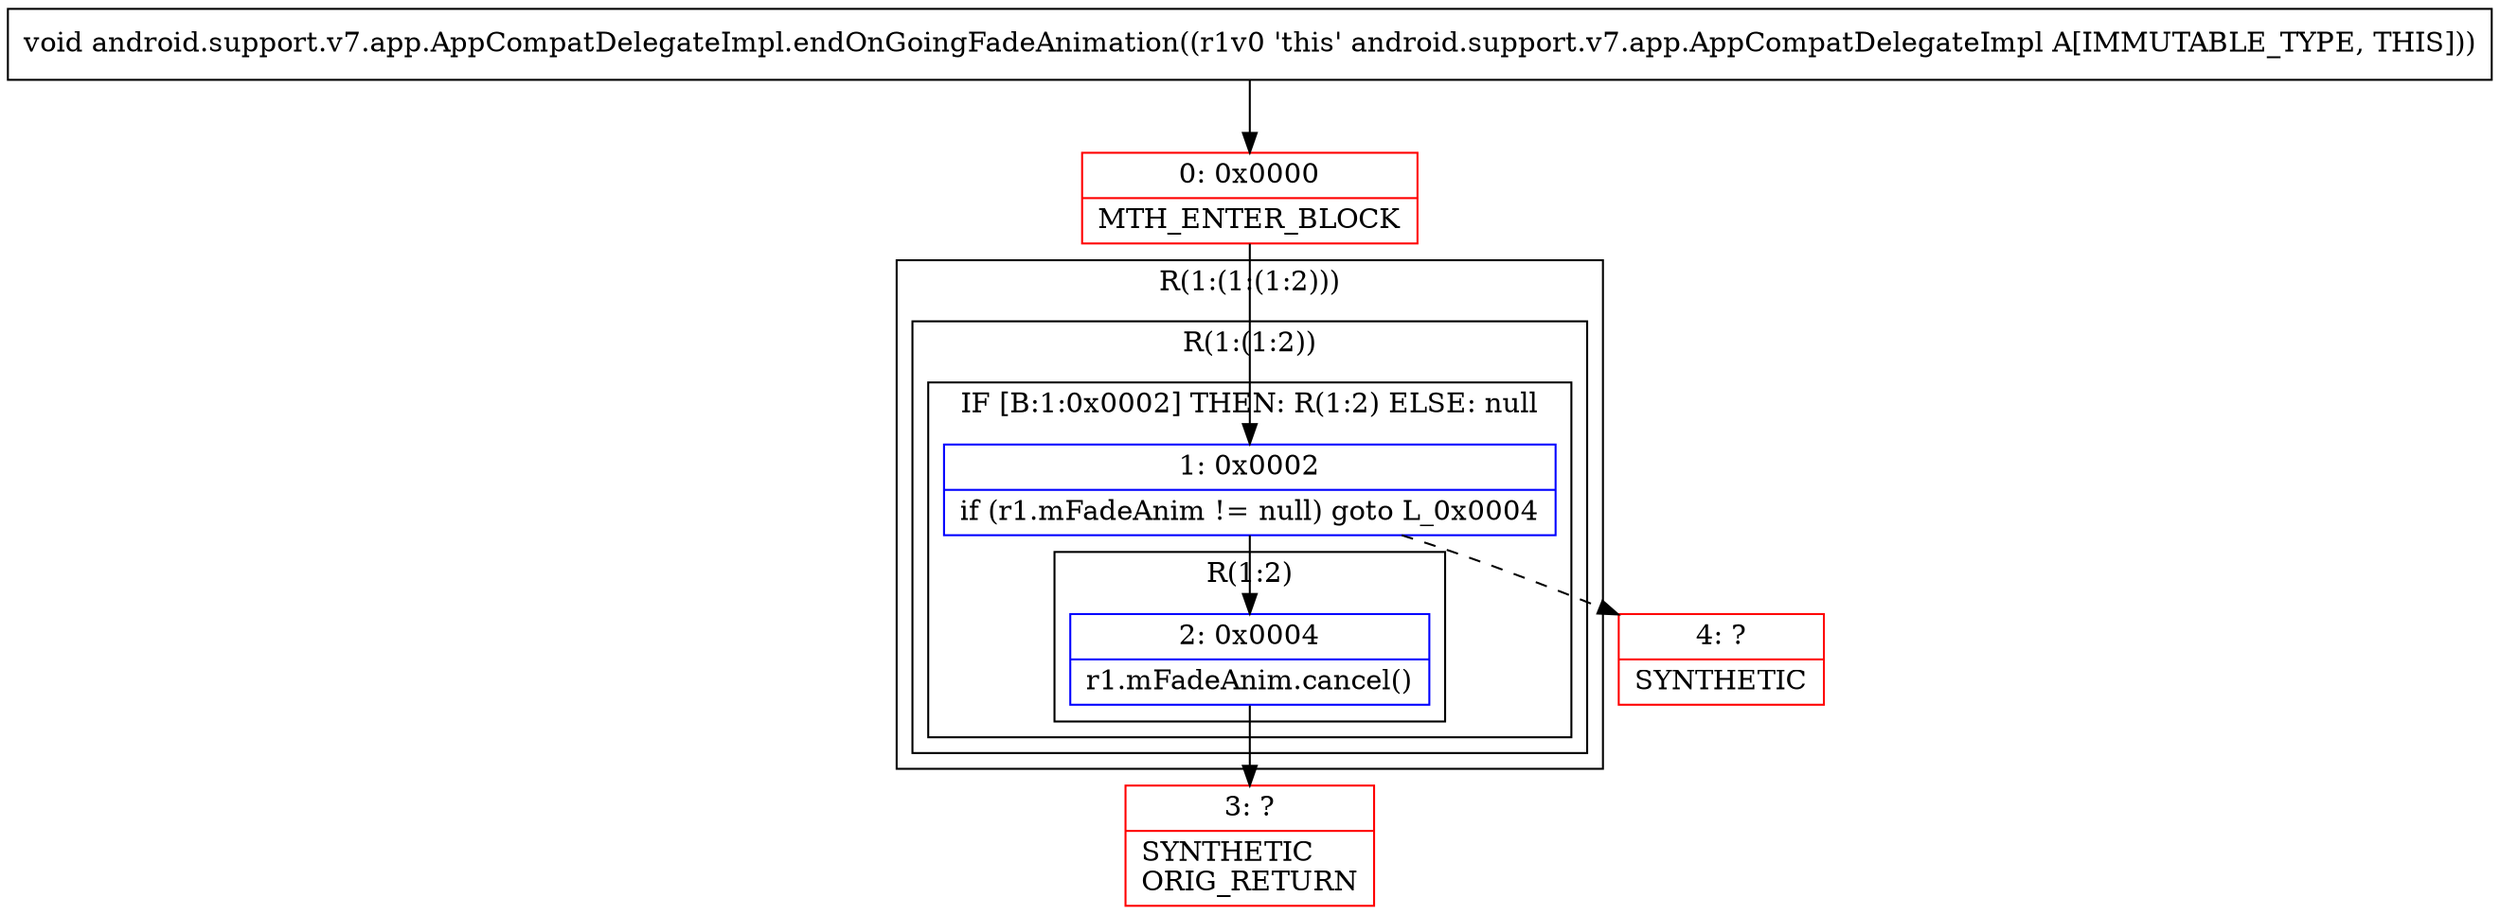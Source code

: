 digraph "CFG forandroid.support.v7.app.AppCompatDelegateImpl.endOnGoingFadeAnimation()V" {
subgraph cluster_Region_827346056 {
label = "R(1:(1:(1:2)))";
node [shape=record,color=blue];
subgraph cluster_Region_266800798 {
label = "R(1:(1:2))";
node [shape=record,color=blue];
subgraph cluster_IfRegion_649574631 {
label = "IF [B:1:0x0002] THEN: R(1:2) ELSE: null";
node [shape=record,color=blue];
Node_1 [shape=record,label="{1\:\ 0x0002|if (r1.mFadeAnim != null) goto L_0x0004\l}"];
subgraph cluster_Region_699391513 {
label = "R(1:2)";
node [shape=record,color=blue];
Node_2 [shape=record,label="{2\:\ 0x0004|r1.mFadeAnim.cancel()\l}"];
}
}
}
}
Node_0 [shape=record,color=red,label="{0\:\ 0x0000|MTH_ENTER_BLOCK\l}"];
Node_3 [shape=record,color=red,label="{3\:\ ?|SYNTHETIC\lORIG_RETURN\l}"];
Node_4 [shape=record,color=red,label="{4\:\ ?|SYNTHETIC\l}"];
MethodNode[shape=record,label="{void android.support.v7.app.AppCompatDelegateImpl.endOnGoingFadeAnimation((r1v0 'this' android.support.v7.app.AppCompatDelegateImpl A[IMMUTABLE_TYPE, THIS])) }"];
MethodNode -> Node_0;
Node_1 -> Node_2;
Node_1 -> Node_4[style=dashed];
Node_2 -> Node_3;
Node_0 -> Node_1;
}

